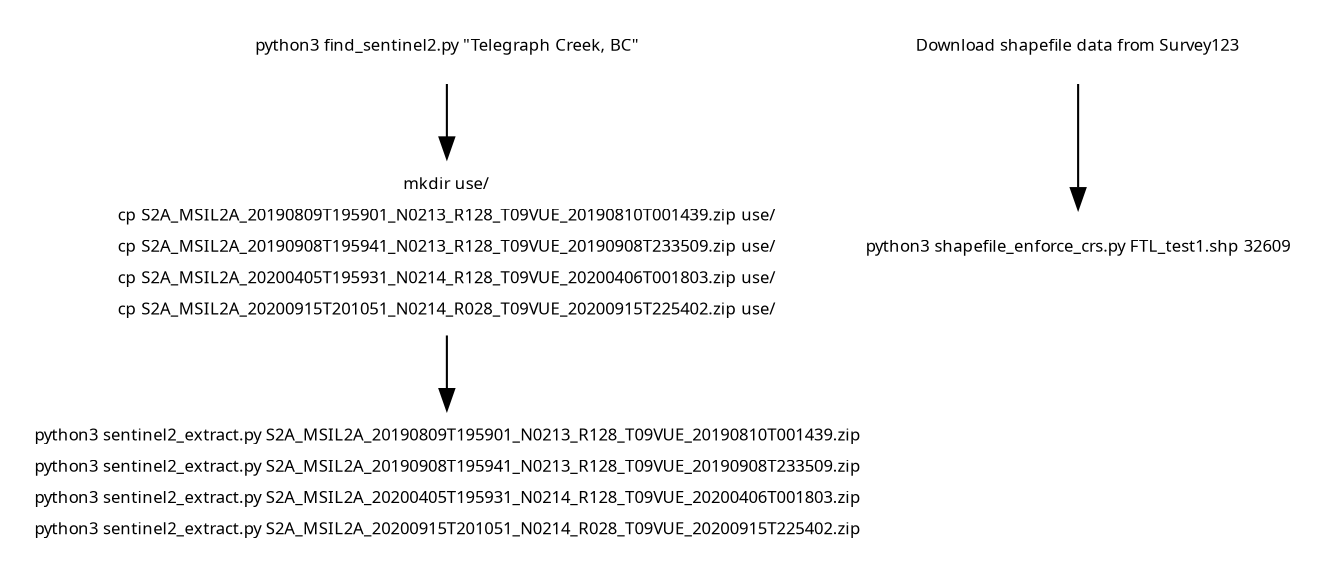 digraph D {
node [shape=plaintext fontname="Sans serif" fontsize="8"];

task_1 [
shape = plaintext
label=<
<table border='0' cellborder='0'>
  <tr><td>python3 find_sentinel2.py "Telegraph Creek, BC"</td></tr>
</table> >];  


task_2 [
shape = plaintext
label=<
<table border='0' cellborder='0'>
  <tr><td>mkdir use/</td></tr>
  <tr><td>cp S2A_MSIL2A_20190809T195901_N0213_R128_T09VUE_20190810T001439.zip use/</td></tr>
  <tr><td>cp S2A_MSIL2A_20190908T195941_N0213_R128_T09VUE_20190908T233509.zip use/</td></tr>
  <tr><td>cp S2A_MSIL2A_20200405T195931_N0214_R128_T09VUE_20200406T001803.zip use/</td></tr>
  <tr><td>cp S2A_MSIL2A_20200915T201051_N0214_R028_T09VUE_20200915T225402.zip use/</td></tr>
</table> >];


task_3 [
shape = plaintext
label=<
<table border='0' cellborder='0'>
<tr><td>python3 sentinel2_extract.py S2A_MSIL2A_20190809T195901_N0213_R128_T09VUE_20190810T001439.zip</td></tr>
<tr><td>python3 sentinel2_extract.py S2A_MSIL2A_20190908T195941_N0213_R128_T09VUE_20190908T233509.zip</td></tr>
<tr><td>python3 sentinel2_extract.py S2A_MSIL2A_20200405T195931_N0214_R128_T09VUE_20200406T001803.zip</td></tr>
<tr><td>python3 sentinel2_extract.py S2A_MSIL2A_20200915T201051_N0214_R028_T09VUE_20200915T225402.zip</td></tr>
</table> >];




task_4 [
shape = plaintext
label=<
<table border='0' cellborder='0'>
<tr><td>Download shapefile data from Survey123</td></tr>
</table> >];


task_5 [
shape = plaintext
label=<
<table border='0' cellborder='0'>
<tr><td>python3 shapefile_enforce_crs.py FTL_test1.shp 32609</td></tr>
</table> >];




task_1 -> task_2;
task_2 -> task_3;
task_4 -> task_5;

}


